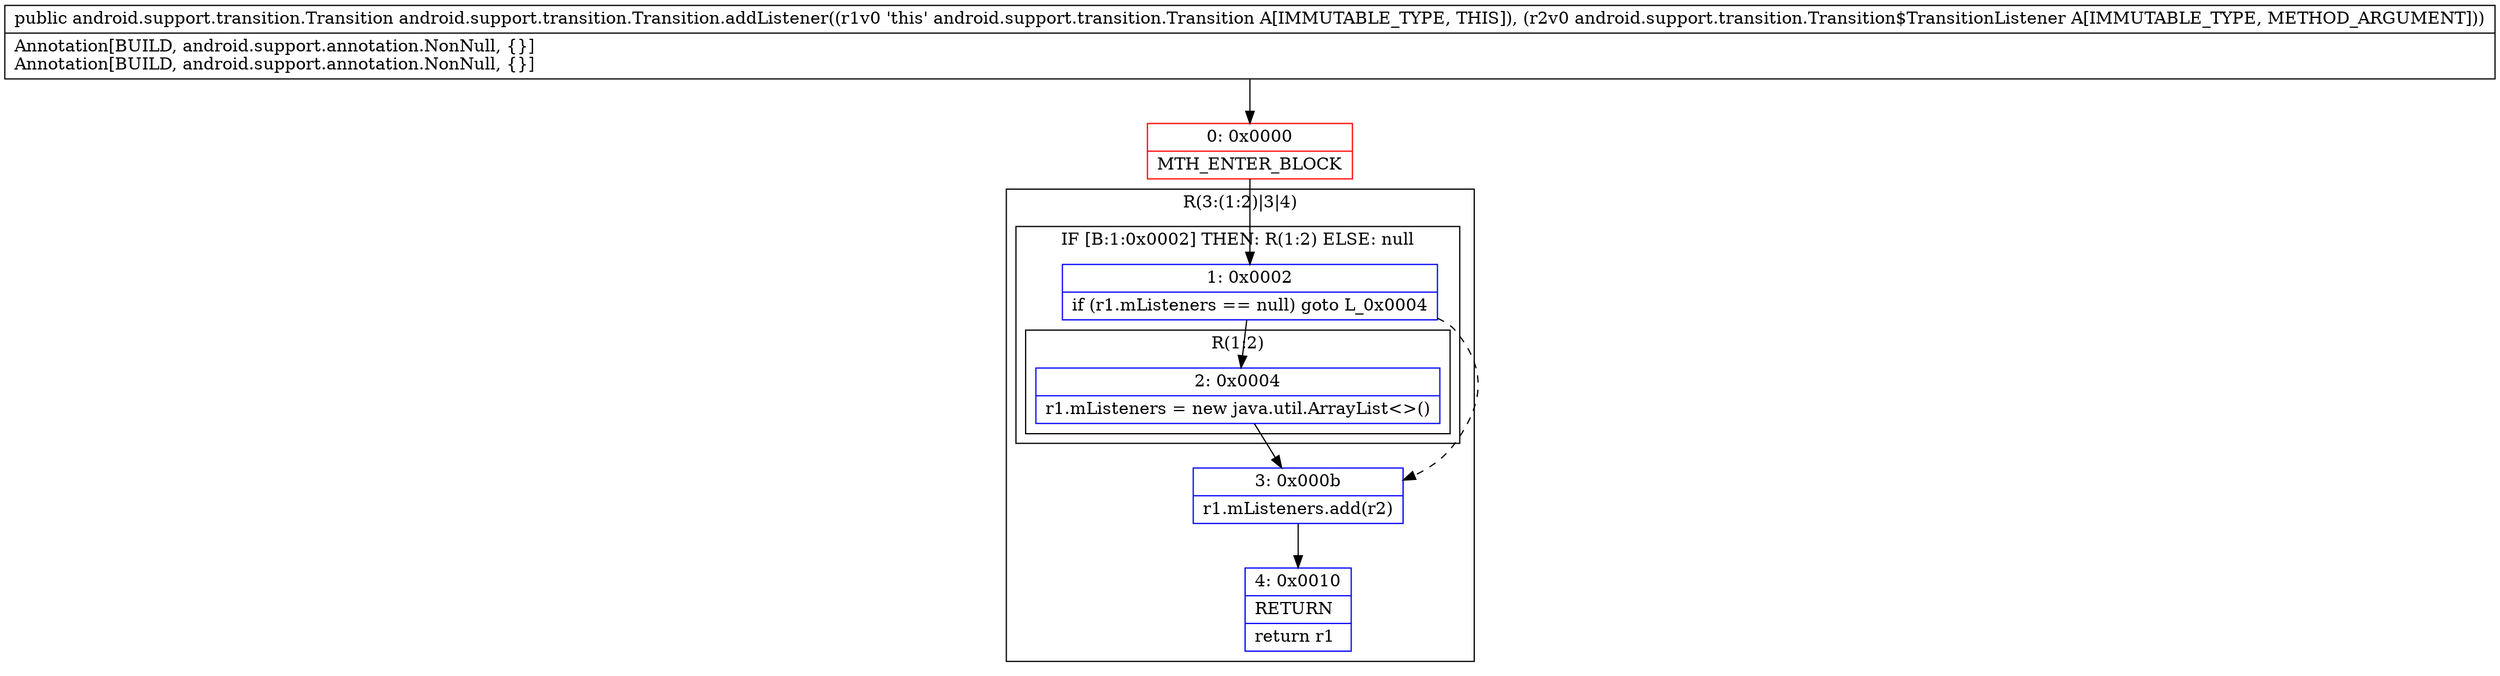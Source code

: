 digraph "CFG forandroid.support.transition.Transition.addListener(Landroid\/support\/transition\/Transition$TransitionListener;)Landroid\/support\/transition\/Transition;" {
subgraph cluster_Region_213548027 {
label = "R(3:(1:2)|3|4)";
node [shape=record,color=blue];
subgraph cluster_IfRegion_2134924064 {
label = "IF [B:1:0x0002] THEN: R(1:2) ELSE: null";
node [shape=record,color=blue];
Node_1 [shape=record,label="{1\:\ 0x0002|if (r1.mListeners == null) goto L_0x0004\l}"];
subgraph cluster_Region_83410024 {
label = "R(1:2)";
node [shape=record,color=blue];
Node_2 [shape=record,label="{2\:\ 0x0004|r1.mListeners = new java.util.ArrayList\<\>()\l}"];
}
}
Node_3 [shape=record,label="{3\:\ 0x000b|r1.mListeners.add(r2)\l}"];
Node_4 [shape=record,label="{4\:\ 0x0010|RETURN\l|return r1\l}"];
}
Node_0 [shape=record,color=red,label="{0\:\ 0x0000|MTH_ENTER_BLOCK\l}"];
MethodNode[shape=record,label="{public android.support.transition.Transition android.support.transition.Transition.addListener((r1v0 'this' android.support.transition.Transition A[IMMUTABLE_TYPE, THIS]), (r2v0 android.support.transition.Transition$TransitionListener A[IMMUTABLE_TYPE, METHOD_ARGUMENT]))  | Annotation[BUILD, android.support.annotation.NonNull, \{\}]\lAnnotation[BUILD, android.support.annotation.NonNull, \{\}]\l}"];
MethodNode -> Node_0;
Node_1 -> Node_2;
Node_1 -> Node_3[style=dashed];
Node_2 -> Node_3;
Node_3 -> Node_4;
Node_0 -> Node_1;
}

